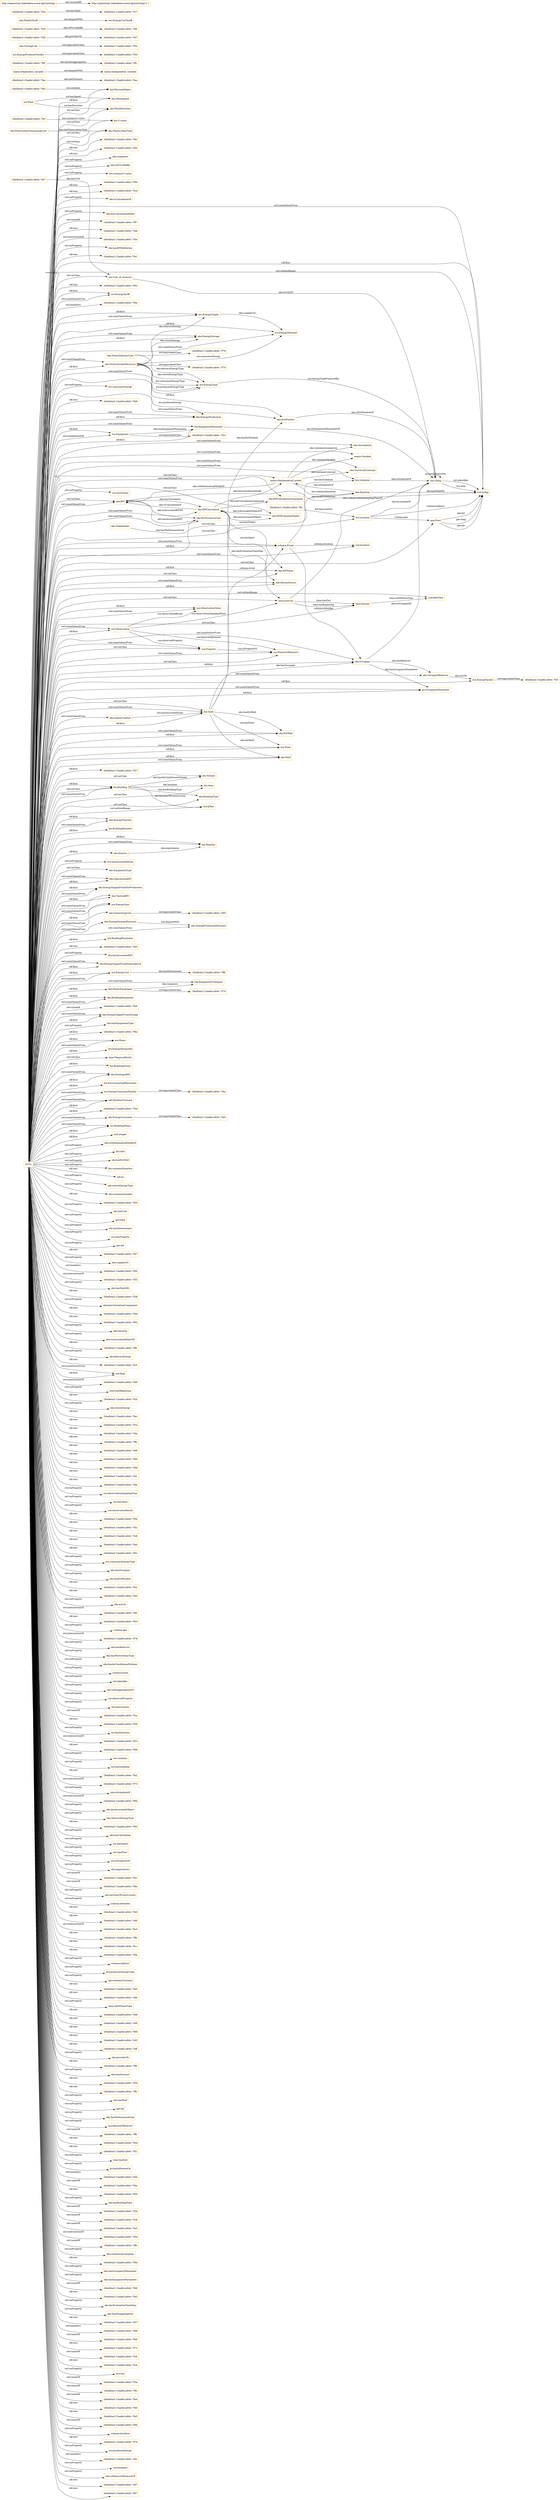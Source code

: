 digraph ar2dtool_diagram { 
rankdir=LR;
size="1501"
node [shape = rectangle, color="orange"]; "ero:EnergyTariff" "eko:Stakeholder" "-26edb4a3:15aa8e1a844:-7fea" "eko:PowerSystemResource" "-26edb4a3:15aa8e1a844:-7f37" "-26edb4a3:15aa8e1a844:-7f95" "bio:Volume" "eko:EnergyForecast" "eko:PhotovoltaicGeneratingUnit" "eko:KPICalculationComponent" "bio:BuildingElement" "-26edb4a3:15aa8e1a844:-7f3f" "-26edb4a3:15aa8e1a844:-7f70" "ero:EnergySupply" "mamo:Independent_variable" "eko:Assumption" "bio:Weather" "eko:KPI" "ssn:ObservationValue" "dul:PhysicalObject" "eko:Occupant" "eko:EquipmentType" "eko:KPIValue" "eko:EnergyStorage" "eko:PerformanceGoal" "eko:OperationalKPI" "eko:EnergySupplyFromSiteProduction" "eko:TacticalKPI" "eko:ExtWindow" "ero:EnergyGain" "eko:GeneratingUnit" "-26edb4a3:15aa8e1a844:-7f4a" "eko:EnergyDemandForecast" "time:Instant" "eko:ExtWall" "eko:District" "bio:BuildingParameter" "-26edb4a3:15aa8e1a844:-7ff1" "ero:EnergyProducerFacility" "-26edb4a3:15aa8e1a844:-7ff4" "eko:PowerDeliveryUnit" "wo:Wind" "eko:WindSpeed" "bio:Building" "-26edb4a3:15aa8e1a844:-7f5e" "eko:EnergyProduction" "om:Unit_of_measure" "schema:Event" "ero:EnergyType" "eko:EnergySupplyFromExternalGrid" "-26edb4a3:15aa8e1a844:-7ffc" "ero:EnergyDemand" "ero:EnergyCost" "eko:KPICalculation" "eko:PowerEquipment" "eko:BuildingEquipment" "eko:EnergyProductionForecast" "ero:Floor" "bio:U-value" "-26edb4a3:15aa8e1a844:-7fd7" "bio:Area" "eko:EnergySupplyFromStorage" "eko:UniversalConstant" "bio:Schedule" "eko:PhotovoltaicType" "eko:WindDirection" "-26edb4a3:15aa8e1a844:-7f6e" "-26edb4a3:15aa8e1a844:-7f79" "-26edb4a3:15aa8e1a844:-7fe4" "mamo:Variable" "-26edb4a3:15aa8e1a844:-7fdf" "ero:Room" "eko:DatumSource" "bio:EquipmentParameter" "owl:Thing" "-26edb4a3:15aa8e1a844:-7fd2" "eko:Roof" "ero:EnergyParameter" "ssn:Property" "eko:EquipmentContainer" "-26edb4a3:15aa8e1a844:-7f74" "time:TemporalEntity" "eko:BuildingType" "bio:BuildingStorey" "eko:OccupantBehavior" "eko:StrategicKPI" "ero:EnergyFacility" "bio:EnvironmentalParameter" "-26edb4a3:15aa8e1a844:-7fcf" "ero:EnergyConsumerFacility" "eko:IndoorComfort" "geo:Point" "eko:WeatherForecast" "ssn:FeatureOfInterest" "ero:EnergyCostTariff" "po:OccupancyParameter" "dct:Location" "-26edb4a3:15aa8e1a844:-7f2c" "-26edb4a3:15aa8e1a844:-7fe7" "eko:StoringUnit" "eko:Equation" "eko:KPIEvaluatedObject" "-26edb4a3:15aa8e1a844:-7fca" "-26edb4a3:15aa8e1a844:-7fee" "mamo:Mathematical_model" "eko:FeedInTariff" "-26edb4a3:15aa8e1a844:-7fa5" "-26edb4a3:15aa8e1a844:-7f3d" "ero:Equipment" "-26edb4a3:15aa8e1a844:-7ff8" "bio:Zone" "eko:EnergyConsumer" "-26edb4a3:15aa8e1a844:-7f33" "ssn:Observation" "ero:BuildingThing" "-26edb4a3:15aa8e1a844:-7fdb" "time:Interval" "mamo:Dependent_variable" ; /*classes style*/
	"ero:EnergyProducerFacility" -> "-26edb4a3:15aa8e1a844:-7f33" [ label = "owl:equivalentClass" ];
	"http://upmestam.linkeddata.es/em-kpi/ontology" -> "http://upmestam.linkeddata.es/em-kpi/ontology/1.1" [ label = "owl:versionIRI" ];
	"eko:PowerSystemResource" -> "-26edb4a3:15aa8e1a844:-7f70" [ label = "owl:equivalentClass" ];
	"eko:StoringUnit" -> "-26edb4a3:15aa8e1a844:-7f5e" [ label = "owl:equivalentClass" ];
	"eko:PowerEquipment" -> "-26edb4a3:15aa8e1a844:-7f74" [ label = "owl:equivalentClass" ];
	"NULL" -> "xsd:integer" [ label = "rdf:first" ];
	"NULL" -> "eko:isMathematicalModelOf" [ label = "owl:onProperty" ];
	"NULL" -> "time:Interval" [ label = "owl:onClass" ];
	"NULL" -> "dct:title" [ label = "owl:onProperty" ];
	"NULL" -> "eko:hasExtWall" [ label = "owl:onProperty" ];
	"NULL" -> "eko:WeatherForecast" [ label = "owl:someValuesFrom" ];
	"NULL" -> "bio:Weather" [ label = "rdf:first" ];
	"NULL" -> "eko:ExtWall" [ label = "owl:someValuesFrom" ];
	"NULL" -> "bio:Zone" [ label = "rdf:first" ];
	"NULL" -> "ero:Floor" [ label = "owl:someValuesFrom" ];
	"NULL" -> "bio:containsEquation" [ label = "owl:onProperty" ];
	"NULL" -> "rdf:nil" [ label = "rdf:rest" ];
	"NULL" -> "eko:storesEnergyType" [ label = "owl:onProperty" ];
	"NULL" -> "eko:containsVariable" [ label = "owl:onProperty" ];
	"NULL" -> "-26edb4a3:15aa8e1a844:-7f05" [ label = "rdf:rest" ];
	"NULL" -> "-26edb4a3:15aa8e1a844:-7f3d" [ label = "rdf:first" ];
	"NULL" -> "eko:Equation" [ label = "owl:onClass" ];
	"NULL" -> "eko:hasUnit" [ label = "owl:onProperty" ];
	"NULL" -> "ero:EnergyParameter" [ label = "rdf:first" ];
	"NULL" -> "geo:long" [ label = "owl:onProperty" ];
	"NULL" -> "eko:EnergySupplyFromSiteProduction" [ label = "rdf:first" ];
	"NULL" -> "eko:hasDeterminant" [ label = "owl:onProperty" ];
	"NULL" -> "eko:EnergyConsumer" [ label = "owl:someValuesFrom" ];
	"NULL" -> "ssn:hasProperty" [ label = "owl:onProperty" ];
	"NULL" -> "ero:Room" [ label = "rdf:first" ];
	"NULL" -> "geo:lat" [ label = "owl:onProperty" ];
	"NULL" -> "bio:U-value" [ label = "owl:onClass" ];
	"NULL" -> "-26edb4a3:15aa8e1a844:-7f47" [ label = "rdf:rest" ];
	"NULL" -> "eko:TacticalKPI" [ label = "rdf:first" ];
	"NULL" -> "eko:suppliesTo" [ label = "owl:onProperty" ];
	"NULL" -> "-26edb4a3:15aa8e1a844:-7f00" [ label = "owl:members" ];
	"NULL" -> "-26edb4a3:15aa8e1a844:-7f32" [ label = "owl:intersectionOf" ];
	"NULL" -> "eko:hasMathML" [ label = "owl:onProperty" ];
	"NULL" -> "ero:BuildingThing" [ label = "owl:someValuesFrom" ];
	"NULL" -> "-26edb4a3:15aa8e1a844:-7f38" [ label = "rdf:rest" ];
	"NULL" -> "bio:BuildingElement" [ label = "rdf:first" ];
	"NULL" -> "eko:hasCalculationComponent" [ label = "owl:onProperty" ];
	"NULL" -> "eko:EnergyProduction" [ label = "owl:someValuesFrom" ];
	"NULL" -> "-26edb4a3:15aa8e1a844:-7fd4" [ label = "rdf:rest" ];
	"NULL" -> "ero:Equipment" [ label = "owl:complementOf" ];
	"NULL" -> "-26edb4a3:15aa8e1a844:-7f65" [ label = "rdf:rest" ];
	"NULL" -> "eko:EnergyStorage" [ label = "rdf:first" ];
	"NULL" -> "eko:hasArea" [ label = "owl:onProperty" ];
	"NULL" -> "eko:isAssociatedObjectOf" [ label = "owl:onProperty" ];
	"NULL" -> "-26edb4a3:15aa8e1a844:-7ff5" [ label = "rdf:rest" ];
	"NULL" -> "eko:deliversEnergy" [ label = "owl:onProperty" ];
	"NULL" -> "ero:EnergyCost" [ label = "rdf:first" ];
	"NULL" -> "eko:StrategicKPI" [ label = "owl:someValuesFrom" ];
	"NULL" -> "-26edb4a3:15aa8e1a844:-7fc5" [ label = "rdf:rest" ];
	"NULL" -> "dul:PhysicalObject" [ label = "rdf:first" ];
	"NULL" -> "xsd:float" [ label = "owl:someValuesFrom" ];
	"NULL" -> "-26edb4a3:15aa8e1a844:-7f49" [ label = "owl:intersectionOf" ];
	"NULL" -> "xsd:float" [ label = "rdf:first" ];
	"NULL" -> "time:hasBeginning" [ label = "owl:onProperty" ];
	"NULL" -> "-26edb4a3:15aa8e1a844:-7fcb" [ label = "rdf:rest" ];
	"NULL" -> "eko:EnergyProduction" [ label = "rdf:first" ];
	"NULL" -> "eko:District" [ label = "rdf:first" ];
	"NULL" -> "eko:storesEnergy" [ label = "owl:onProperty" ];
	"NULL" -> "-26edb4a3:15aa8e1a844:-7f37" [ label = "rdf:first" ];
	"NULL" -> "eko:Occupant" [ label = "rdf:first" ];
	"NULL" -> "eko:PowerSystemResource" [ label = "owl:someValuesFrom" ];
	"NULL" -> "eko:WindSpeed" [ label = "owl:onClass" ];
	"NULL" -> "-26edb4a3:15aa8e1a844:-7fec" [ label = "rdf:rest" ];
	"NULL" -> "-26edb4a3:15aa8e1a844:-7f2a" [ label = "rdf:rest" ];
	"NULL" -> "ssn:FeatureOfInterest" [ label = "owl:onClass" ];
	"NULL" -> "-26edb4a3:15aa8e1a844:-7efa" [ label = "rdf:rest" ];
	"NULL" -> "-26edb4a3:15aa8e1a844:-7ffa" [ label = "rdf:rest" ];
	"NULL" -> "-26edb4a3:15aa8e1a844:-7ef8" [ label = "rdf:rest" ];
	"NULL" -> "-26edb4a3:15aa8e1a844:-7fd0" [ label = "rdf:rest" ];
	"NULL" -> "-26edb4a3:15aa8e1a844:-7fdd" [ label = "rdf:rest" ];
	"NULL" -> "-26edb4a3:15aa8e1a844:-7ef1" [ label = "rdf:rest" ];
	"NULL" -> "-26edb4a3:15aa8e1a844:-7efe" [ label = "rdf:rest" ];
	"NULL" -> "ssn:observationSamplingTime" [ label = "owl:onProperty" ];
	"NULL" -> "dul:hasValue" [ label = "owl:onProperty" ];
	"NULL" -> "ssn:observationResult" [ label = "owl:onProperty" ];
	"NULL" -> "-26edb4a3:15aa8e1a844:-7f5b" [ label = "rdf:rest" ];
	"NULL" -> "eko:PowerSystemResource" [ label = "rdf:first" ];
	"NULL" -> "eko:EnergySupplyFromExternalGrid" [ label = "owl:someValuesFrom" ];
	"NULL" -> "-26edb4a3:15aa8e1a844:-7f3c" [ label = "rdf:rest" ];
	"NULL" -> "-26edb4a3:15aa8e1a844:-7fc8" [ label = "rdf:rest" ];
	"NULL" -> "-26edb4a3:15aa8e1a844:-7feb" [ label = "rdf:rest" ];
	"NULL" -> "eko:EnergySupplyFromStorage" [ label = "owl:someValuesFrom" ];
	"NULL" -> "-26edb4a3:15aa8e1a844:-7f0c" [ label = "rdf:rest" ];
	"NULL" -> "ero:consumesEnergyType" [ label = "owl:onProperty" ];
	"NULL" -> "eko:hasOccupant" [ label = "owl:onProperty" ];
	"NULL" -> "eko:hasExtWindow" [ label = "owl:onProperty" ];
	"NULL" -> "geo:Point" [ label = "owl:onClass" ];
	"NULL" -> "eko:EnergyStorage" [ label = "owl:someValuesFrom" ];
	"NULL" -> "-26edb4a3:15aa8e1a844:-7fe2" [ label = "rdf:rest" ];
	"NULL" -> "-26edb4a3:15aa8e1a844:-7fef" [ label = "rdf:rest" ];
	"NULL" -> "eko:EquipmentContainer" [ label = "owl:someValuesFrom" ];
	"NULL" -> "dct:Location" [ label = "owl:onClass" ];
	"NULL" -> "eko:actsTo" [ label = "owl:onProperty" ];
	"NULL" -> "-26edb4a3:15aa8e1a844:-7f6f" [ label = "owl:intersectionOf" ];
	"NULL" -> "-26edb4a3:15aa8e1a844:-7f03" [ label = "rdf:rest" ];
	"NULL" -> "schema:geo" [ label = "owl:onProperty" ];
	"NULL" -> "-26edb4a3:15aa8e1a844:-7f78" [ label = "owl:intersectionOf" ];
	"NULL" -> "ero:EnergySupply" [ label = "owl:someValuesFrom" ];
	"NULL" -> "bio:EquipmentParameter" [ label = "rdf:first" ];
	"NULL" -> "eko:hasBehavior" [ label = "owl:onProperty" ];
	"NULL" -> "ssn:Observation" [ label = "rdf:first" ];
	"NULL" -> "ero:Floor" [ label = "rdf:first" ];
	"NULL" -> "eko:hasPhotovoltaicType" [ label = "owl:onProperty" ];
	"NULL" -> "eko:hasAirConditionedVolume" [ label = "owl:onProperty" ];
	"NULL" -> "schema:event" [ label = "owl:onProperty" ];
	"NULL" -> "dct:identifier" [ label = "owl:onProperty" ];
	"NULL" -> "ssn:Property" [ label = "owl:someValuesFrom" ];
	"NULL" -> "eko:isDisaggregationOf" [ label = "owl:onProperty" ];
	"NULL" -> "ssn:observedProperty" [ label = "owl:onProperty" ];
	"NULL" -> "dul:hasLocation" [ label = "owl:onProperty" ];
	"NULL" -> "-26edb4a3:15aa8e1a844:-7fce" [ label = "owl:unionOf" ];
	"NULL" -> "-26edb4a3:15aa8e1a844:-7f36" [ label = "rdf:rest" ];
	"NULL" -> "wo:hasDirection" [ label = "owl:onProperty" ];
	"NULL" -> "ero:EnergySupply" [ label = "rdf:first" ];
	"NULL" -> "xsd:string" [ label = "owl:someValuesFrom" ];
	"NULL" -> "-26edb4a3:15aa8e1a844:-7f53" [ label = "owl:intersectionOf" ];
	"NULL" -> "-26edb4a3:15aa8e1a844:-7f06" [ label = "rdf:rest" ];
	"NULL" -> "ero:contains" [ label = "owl:onProperty" ];
	"NULL" -> "bio:hasSchedule" [ label = "owl:onProperty" ];
	"NULL" -> "eko:Occupant" [ label = "owl:someValuesFrom" ];
	"NULL" -> "-26edb4a3:15aa8e1a844:-7fa2" [ label = "rdf:rest" ];
	"NULL" -> "-26edb4a3:15aa8e1a844:-7f73" [ label = "owl:intersectionOf" ];
	"NULL" -> "eko:isScheduleOf" [ label = "owl:onProperty" ];
	"NULL" -> "eko:KPI" [ label = "owl:onClass" ];
	"NULL" -> "eko:EnergyForecast" [ label = "rdf:first" ];
	"NULL" -> "ero:BuildingThing" [ label = "rdf:first" ];
	"NULL" -> "xsd:string" [ label = "rdf:first" ];
	"NULL" -> "eko:GeneratingUnit" [ label = "owl:someValuesFrom" ];
	"NULL" -> "-26edb4a3:15aa8e1a844:-7f94" [ label = "owl:intersectionOf" ];
	"NULL" -> "ssn:ObservationValue" [ label = "owl:someValuesFrom" ];
	"NULL" -> "eko:hasAssociatedObject" [ label = "owl:onProperty" ];
	"NULL" -> "eko:deliversEnergyType" [ label = "owl:onProperty" ];
	"NULL" -> "eko:ExtWindow" [ label = "rdf:first" ];
	"NULL" -> "eko:OperationalKPI" [ label = "owl:someValuesFrom" ];
	"NULL" -> "-26edb4a3:15aa8e1a844:-7f92" [ label = "rdf:rest" ];
	"NULL" -> "eko:PhotovoltaicType" [ label = "owl:onClass" ];
	"NULL" -> "ero:Equipment" [ label = "rdf:first" ];
	"NULL" -> "eko:hasCalculation" [ label = "owl:onProperty" ];
	"NULL" -> "wo:hasSpeed" [ label = "owl:onProperty" ];
	"NULL" -> "eko:Assumption" [ label = "owl:someValuesFrom" ];
	"NULL" -> "ero:EnergyConsumerFacility" [ label = "owl:someValuesFrom" ];
	"NULL" -> "ero:hasFloor" [ label = "owl:onProperty" ];
	"NULL" -> "ssn:isPropertyOf" [ label = "owl:onProperty" ];
	"NULL" -> "eko:experiences" [ label = "owl:onProperty" ];
	"NULL" -> "eko:KPICalculationComponent" [ label = "owl:someValuesFrom" ];
	"NULL" -> "-26edb4a3:15aa8e1a844:-7fd1" [ label = "owl:unionOf" ];
	"NULL" -> "-26edb4a3:15aa8e1a844:-7fde" [ label = "owl:unionOf" ];
	"NULL" -> "eko:hasYearOfConstruction" [ label = "owl:onProperty" ];
	"NULL" -> "schema:attendee" [ label = "owl:onProperty" ];
	"NULL" -> "ero:Room" [ label = "owl:someValuesFrom" ];
	"NULL" -> "-26edb4a3:15aa8e1a844:-7fd5" [ label = "rdf:rest" ];
	"NULL" -> "-26edb4a3:15aa8e1a844:-7ef6" [ label = "rdf:rest" ];
	"NULL" -> "-26edb4a3:15aa8e1a844:-7fa4" [ label = "owl:intersectionOf" ];
	"NULL" -> "po:OccupancyParameter" [ label = "owl:someValuesFrom" ];
	"NULL" -> "eko:IndoorComfort" [ label = "owl:someValuesFrom" ];
	"NULL" -> "-26edb4a3:15aa8e1a844:-7ff6" [ label = "rdf:rest" ];
	"NULL" -> "eko:EnergyProductionForecast" [ label = "owl:someValuesFrom" ];
	"NULL" -> "om:Unit_of_measure" [ label = "owl:onClass" ];
	"NULL" -> "eko:OperationalKPI" [ label = "rdf:first" ];
	"NULL" -> "eko:StrategicKPI" [ label = "rdf:first" ];
	"NULL" -> "time:Instant" [ label = "owl:onClass" ];
	"NULL" -> "-26edb4a3:15aa8e1a844:-7fcc" [ label = "rdf:rest" ];
	"NULL" -> "-26edb4a3:15aa8e1a844:-7f0a" [ label = "rdf:rest" ];
	"NULL" -> "schema:address" [ label = "owl:onProperty" ];
	"NULL" -> "eko:KPICalculation" [ label = "owl:someValuesFrom" ];
	"NULL" -> "eko:PerformanceGoal" [ label = "owl:someValuesFrom" ];
	"NULL" -> "-26edb4a3:15aa8e1a844:-7f6e" [ label = "rdf:first" ];
	"NULL" -> "ero:producesEnergyType" [ label = "owl:onProperty" ];
	"NULL" -> "eko:containsConstant" [ label = "owl:onProperty" ];
	"NULL" -> "-26edb4a3:15aa8e1a844:-7fe0" [ label = "rdf:rest" ];
	"NULL" -> "ero:EnergyDemand" [ label = "rdf:first" ];
	"NULL" -> "-26edb4a3:15aa8e1a844:-7efb" [ label = "rdf:rest" ];
	"NULL" -> "ero:EnergyFacility" [ label = "rdf:first" ];
	"NULL" -> "eko:WeatherForecast" [ label = "rdf:first" ];
	"NULL" -> "time:inXSDDateTime" [ label = "owl:onProperty" ];
	"NULL" -> "ero:EnergyGain" [ label = "owl:someValuesFrom" ];
	"NULL" -> "-26edb4a3:15aa8e1a844:-7fd8" [ label = "rdf:rest" ];
	"NULL" -> "eko:BuildingEquipment" [ label = "rdf:first" ];
	"NULL" -> "schema:Event" [ label = "rdf:first" ];
	"NULL" -> "-26edb4a3:15aa8e1a844:-7ef9" [ label = "rdf:rest" ];
	"NULL" -> "-26edb4a3:15aa8e1a844:-7f69" [ label = "rdf:rest" ];
	"NULL" -> "eko:ExtWall" [ label = "rdf:first" ];
	"NULL" -> "ssn:ObservationValue" [ label = "rdf:first" ];
	"NULL" -> "-26edb4a3:15aa8e1a844:-7ef2" [ label = "rdf:rest" ];
	"NULL" -> "-26edb4a3:15aa8e1a844:-7eff" [ label = "rdf:rest" ];
	"NULL" -> "eko:providesTo" [ label = "owl:onProperty" ];
	"NULL" -> "-26edb4a3:15aa8e1a844:-7ff9" [ label = "rdf:rest" ];
	"NULL" -> "mamo:Variable" [ label = "owl:someValuesFrom" ];
	"NULL" -> "bio:BuildingParameter" [ label = "rdf:first" ];
	"NULL" -> "eko:hasForecast" [ label = "owl:onProperty" ];
	"NULL" -> "-26edb4a3:15aa8e1a844:-7f30" [ label = "rdf:rest" ];
	"NULL" -> "-26edb4a3:15aa8e1a844:-7ff2" [ label = "rdf:rest" ];
	"NULL" -> "eko:hasRoof" [ label = "owl:onProperty" ];
	"NULL" -> "geo:alt" [ label = "owl:onProperty" ];
	"NULL" -> "eko:hasPerformanceGoal" [ label = "owl:onProperty" ];
	"NULL" -> "eko:BuildingType" [ label = "owl:onClass" ];
	"NULL" -> "ssn:featureOfInterest" [ label = "owl:onProperty" ];
	"NULL" -> "-26edb4a3:15aa8e1a844:-7ffb" [ label = "owl:unionOf" ];
	"NULL" -> "eko:OccupantBehavior" [ label = "owl:someValuesFrom" ];
	"NULL" -> "eko:WindDirection" [ label = "owl:onClass" ];
	"NULL" -> "-26edb4a3:15aa8e1a844:-7f0d" [ label = "rdf:rest" ];
	"NULL" -> "-26edb4a3:15aa8e1a844:-7f51" [ label = "rdf:rest" ];
	"NULL" -> "time:hasEnd" [ label = "owl:onProperty" ];
	"NULL" -> "po:hasInfluenceOn" [ label = "owl:onProperty" ];
	"NULL" -> "-26edb4a3:15aa8e1a844:-7ef4" [ label = "owl:members" ];
	"NULL" -> "-26edb4a3:15aa8e1a844:-7fda" [ label = "owl:unionOf" ];
	"NULL" -> "ero:EnergyType" [ label = "owl:someValuesFrom" ];
	"NULL" -> "ero:EnergyGain" [ label = "rdf:first" ];
	"NULL" -> "eko:Roof" [ label = "rdf:first" ];
	"NULL" -> "eko:ExtWindow" [ label = "owl:someValuesFrom" ];
	"NULL" -> "-26edb4a3:15aa8e1a844:-7f04" [ label = "rdf:rest" ];
	"NULL" -> "eko:hasBuildingType" [ label = "owl:onProperty" ];
	"NULL" -> "ssn:Property" [ label = "owl:onClass" ];
	"NULL" -> "time:TemporalEntity" [ label = "owl:onClass" ];
	"NULL" -> "eko:Roof" [ label = "owl:someValuesFrom" ];
	"NULL" -> "-26edb4a3:15aa8e1a844:-7f2b" [ label = "owl:unionOf" ];
	"NULL" -> "-26edb4a3:15aa8e1a844:-7fc9" [ label = "owl:unionOf" ];
	"NULL" -> "eko:EnergyDemandForecast" [ label = "owl:someValuesFrom" ];
	"NULL" -> "-26edb4a3:15aa8e1a844:-7fe3" [ label = "owl:unionOf" ];
	"NULL" -> "xsd:duration" [ label = "owl:someValuesFrom" ];
	"NULL" -> "mamo:Mathematical_model" [ label = "owl:onClass" ];
	"NULL" -> "-26edb4a3:15aa8e1a844:-7f5d" [ label = "owl:intersectionOf" ];
	"NULL" -> "-26edb4a3:15aa8e1a844:-7ff0" [ label = "owl:unionOf" ];
	"NULL" -> "eko:DatumSource" [ label = "rdf:first" ];
	"NULL" -> "eko:containsAssumption" [ label = "owl:onProperty" ];
	"NULL" -> "eko:PowerEquipment" [ label = "rdf:first" ];
	"NULL" -> "eko:EnergySupplyFromStorage" [ label = "rdf:first" ];
	"NULL" -> "bio:Area" [ label = "owl:onClass" ];
	"NULL" -> "-26edb4a3:15aa8e1a844:-7f6d" [ label = "rdf:rest" ];
	"NULL" -> "schema:Event" [ label = "owl:someValuesFrom" ];
	"NULL" -> "eko:hasOccupancyParameter" [ label = "owl:onProperty" ];
	"NULL" -> "eko:EnergySupplyFromSiteProduction" [ label = "owl:someValuesFrom" ];
	"NULL" -> "eko:hasEquipmentParameter" [ label = "owl:onProperty" ];
	"NULL" -> "-26edb4a3:15aa8e1a844:-7fd6" [ label = "owl:unionOf" ];
	"NULL" -> "bio:Volume" [ label = "owl:onClass" ];
	"NULL" -> "-26edb4a3:15aa8e1a844:-7fd3" [ label = "rdf:rest" ];
	"NULL" -> "eko:EnergyForecast" [ label = "owl:someValuesFrom" ];
	"NULL" -> "eko:hasEvaluationTimeStep" [ label = "owl:onProperty" ];
	"NULL" -> "bio:Building" [ label = "owl:someValuesFrom" ];
	"NULL" -> "eko:hasDisaggregation" [ label = "owl:onProperty" ];
	"NULL" -> "-26edb4a3:15aa8e1a844:-7f07" [ label = "rdf:rest" ];
	"NULL" -> "eko:KPIValue" [ label = "rdf:first" ];
	"NULL" -> "ero:EnergyTariff" [ label = "rdf:first" ];
	"NULL" -> "-26edb4a3:15aa8e1a844:-7f08" [ label = "owl:members" ];
	"NULL" -> "bio:Weather" [ label = "owl:someValuesFrom" ];
	"NULL" -> "-26edb4a3:15aa8e1a844:-7fe6" [ label = "owl:unionOf" ];
	"NULL" -> "-26edb4a3:15aa8e1a844:-7f72" [ label = "rdf:rest" ];
	"NULL" -> "-26edb4a3:15aa8e1a844:-7fc6" [ label = "owl:unionOf" ];
	"NULL" -> "-26edb4a3:15aa8e1a844:-7fc4" [ label = "rdf:rest" ];
	"NULL" -> "ero:isIn" [ label = "owl:onProperty" ];
	"NULL" -> "-26edb4a3:15aa8e1a844:-7f3a" [ label = "owl:unionOf" ];
	"NULL" -> "-26edb4a3:15aa8e1a844:-7ff3" [ label = "owl:unionOf" ];
	"NULL" -> "eko:KPIValue" [ label = "owl:onClass" ];
	"NULL" -> "eko:KPI" [ label = "owl:someValuesFrom" ];
	"NULL" -> "-26edb4a3:15aa8e1a844:-7fed" [ label = "owl:unionOf" ];
	"NULL" -> "bio:Zone" [ label = "owl:onClass" ];
	"NULL" -> "-26edb4a3:15aa8e1a844:-7f4f" [ label = "rdf:rest" ];
	"NULL" -> "bio:Building" [ label = "rdf:first" ];
	"NULL" -> "-26edb4a3:15aa8e1a844:-7fe5" [ label = "rdf:rest" ];
	"NULL" -> "-26edb4a3:15aa8e1a844:-7f6b" [ label = "owl:unionOf" ];
	"NULL" -> "schema:duration" [ label = "owl:onProperty" ];
	"NULL" -> "-26edb4a3:15aa8e1a844:-7f76" [ label = "rdf:rest" ];
	"NULL" -> "ero:producesEnergy" [ label = "owl:onProperty" ];
	"NULL" -> "eko:UniversalConstant" [ label = "owl:someValuesFrom" ];
	"NULL" -> "-26edb4a3:15aa8e1a844:-7efc" [ label = "owl:members" ];
	"NULL" -> "ero:EnergyCost" [ label = "owl:someValuesFrom" ];
	"NULL" -> "ssn:hasInput" [ label = "owl:onProperty" ];
	"NULL" -> "eko:KPIEvaluatedObject" [ label = "owl:onClass" ];
	"NULL" -> "xsd:dateTime" [ label = "owl:onDataRange" ];
	"NULL" -> "eko:isFeatureOfInterestOf" [ label = "owl:onProperty" ];
	"NULL" -> "-26edb4a3:15aa8e1a844:-7ef7" [ label = "rdf:rest" ];
	"NULL" -> "-26edb4a3:15aa8e1a844:-7f67" [ label = "rdf:rest" ];
	"NULL" -> "ero:EnergyDemand" [ label = "owl:someValuesFrom" ];
	"NULL" -> "eko:TacticalKPI" [ label = "owl:someValuesFrom" ];
	"NULL" -> "-26edb4a3:15aa8e1a844:-7fdc" [ label = "rdf:rest" ];
	"NULL" -> "-26edb4a3:15aa8e1a844:-7ef0" [ label = "rdf:rest" ];
	"NULL" -> "eko:composes" [ label = "owl:onProperty" ];
	"NULL" -> "ssn:Observation" [ label = "owl:someValuesFrom" ];
	"NULL" -> "eko:isProvidedBy" [ label = "owl:onProperty" ];
	"NULL" -> "eko:DatumSource" [ label = "owl:someValuesFrom" ];
	"NULL" -> "bio:containsU-value" [ label = "owl:onProperty" ];
	"NULL" -> "eko:BuildingEquipment" [ label = "owl:someValuesFrom" ];
	"NULL" -> "-26edb4a3:15aa8e1a844:-7fcd" [ label = "rdf:rest" ];
	"NULL" -> "-26edb4a3:15aa8e1a844:-7f0b" [ label = "rdf:rest" ];
	"NULL" -> "eko:isCalculationOf" [ label = "owl:onProperty" ];
	"NULL" -> "eko:hasCalculationModel" [ label = "owl:onProperty" ];
	"NULL" -> "-26edb4a3:15aa8e1a844:-7ff7" [ label = "owl:unionOf" ];
	"NULL" -> "bio:BuildingStorey" [ label = "rdf:first" ];
	"NULL" -> "-26edb4a3:15aa8e1a844:-7fe8" [ label = "rdf:rest" ];
	"NULL" -> "eko:hasKPIDefinition" [ label = "owl:onProperty" ];
	"NULL" -> "eko:EquipmentType" [ label = "owl:onClass" ];
	"NULL" -> "-26edb4a3:15aa8e1a844:-7f3e" [ label = "owl:intersectionOf" ];
	"NULL" -> "bio:EquipmentParameter" [ label = "owl:someValuesFrom" ];
	"NULL" -> "bio:EnvironmentalParameter" [ label = "rdf:first" ];
	"NULL" -> "-26edb4a3:15aa8e1a844:-7fe1" [ label = "rdf:rest" ];
	"NULL" -> "po:OccupancyParameter" [ label = "rdf:first" ];
	"NULL" -> "eko:EnergySupplyFromExternalGrid" [ label = "rdf:first" ];
	"NULL" -> "ero:EnergyTariff" [ label = "owl:someValuesFrom" ];
	"NULL" -> "-26edb4a3:15aa8e1a844:-7f02" [ label = "rdf:rest" ];
	"NULL" -> "-26edb4a3:15aa8e1a844:-7f0e" [ label = "owl:members" ];
	"NULL" -> "ero:consumesEnergy" [ label = "owl:onProperty" ];
	"NULL" -> "bio:Schedule" [ label = "owl:someValuesFrom" ];
	"NULL" -> "-26edb4a3:15aa8e1a844:-7fd9" [ label = "rdf:rest" ];
	"NULL" -> "ssn:hasOutput" [ label = "owl:onProperty" ];
	"NULL" -> "bio:Building" [ label = "owl:onClass" ];
	"NULL" -> "ssn:FeatureOfInterest" [ label = "owl:someValuesFrom" ];
	"NULL" -> "xsd:string" [ label = "owl:onDataRange" ];
	"NULL" -> "xsd:gYear" [ label = "owl:onDataRange" ];
	"NULL" -> "ero:hasAssociatedZone" [ label = "owl:onProperty" ];
	"NULL" -> "-26edb4a3:15aa8e1a844:-7ef3" [ label = "rdf:rest" ];
	"NULL" -> "eko:hasAssociatedKPI" [ label = "owl:onProperty" ];
	"NULL" -> "-26edb4a3:15aa8e1a844:-7fe9" [ label = "owl:unionOf" ];
	"NULL" -> "bio:Zone" [ label = "owl:someValuesFrom" ];
	"NULL" -> "eko:hasEquipmentType" [ label = "owl:onProperty" ];
	"eko:EnergyDemandForecast" -> "eko:EnergyProductionForecast" [ label = "owl:disjointWith" ];
	"ero:EnergyFacility" -> "-26edb4a3:15aa8e1a844:-7f3f" [ label = "owl:equivalentClass" ];
	"eko:PowerDeliveryUnit" -> "-26edb4a3:15aa8e1a844:-7f79" [ label = "owl:equivalentClass" ];
	"eko:EnergyConsumer" -> "-26edb4a3:15aa8e1a844:-7fa5" [ label = "owl:equivalentClass" ];
	"ero:EnergyConsumerFacility" -> "-26edb4a3:15aa8e1a844:-7f4a" [ label = "owl:equivalentClass" ];
	"eko:GeneratingUnit" -> "-26edb4a3:15aa8e1a844:-7f95" [ label = "owl:equivalentClass" ];
	"eko:FeedInTariff" -> "ero:EnergyCostTariff" [ label = "owl:disjointWith" ];
	"mamo:Dependent_variable" -> "mamo:Independent_variable" [ label = "owl:disjointWith" ];
	"ero:Equipment" -> "-26edb4a3:15aa8e1a844:-7f2c" [ label = "owl:equivalentClass" ];
	"eko:KPI" -> "eko:KPICalculation" [ label = "eko:hasCalculation" ];
	"eko:KPICalculation" -> "mamo:Mathematical_model" [ label = "eko:hasCalculationModel" ];
	"schema:Event" -> "xsd:duration" [ label = "schema:duration" ];
	"eko:ExtWindow" -> "owl:Thing" [ label = "eko:isExtWindowOf" ];
	"eko:KPICalculation" -> "eko:KPIValue" [ label = "ssn:hasOutput" ];
	"eko:KPICalculation" -> "eko:DatumSource" [ label = "ssn:hasInput" ];
	"eko:PowerSystemResource" -> "ero:EnergyDemand" [ label = "ero:consumesEnergy" ];
	"eko:Occupant" -> "po:OccupancyParameter" [ label = "eko:hasOccupancyParameter" ];
	"eko:OccupantBehavior" -> "ero:EnergyFacility" [ label = "eko:actsTo" ];
	"bio:Zone" -> "eko:Roof" [ label = "eko:hasRoof" ];
	"eko:KPICalculation" -> "eko:KPI" [ label = "eko:isCalculationOf" ];
	"ero:EnergyType" -> "owl:Thing" [ label = "ero:energyTypeProducedBy" ];
	"eko:PowerSystemResource" -> "eko:EnergyStorage" [ label = "eko:storesEnergy" ];
	"bio:Building" -> "xsd:gYear" [ label = "eko:hasYearOfConstruction" ];
	"dct:Location" -> "owl:Thing" [ label = "dul:isLocationOf" ];
	"owl:Thing" -> "xsd:string" [ label = "dct:identifier" ];
	"eko:Equation" -> "mamo:Mathematical_model" [ label = "eko:isEquationOf" ];
	"ssn:Observation" -> "ssn:FeatureOfInterest" [ label = "ssn:featureOfInterest" ];
	"-26edb4a3:15aa8e1a844:-7fdb" -> "-26edb4a3:15aa8e1a844:-7fd7" [ label = "eko:providesTo" ];
	"ero:EnergyCost" -> "-26edb4a3:15aa8e1a844:-7ff8" [ label = "eko:hasDeterminant" ];
	"mamo:Mathematical_model" -> "eko:KPI" [ label = "eko:isMathematicalModelOf" ];
	"eko:KPICalculation" -> "eko:KPIEvaluatedObject" [ label = "eko:hasAssociatedObject" ];
	"ero:EnergySupply" -> "ero:EnergyDemand" [ label = "eko:suppliesTo" ];
	"eko:KPICalculation" -> "eko:KPICalculationComponent" [ label = "eko:hasCalculationComponent" ];
	"mamo:Mathematical_model" -> "mamo:Variable" [ label = "eko:containsVariable" ];
	"time:Interval" -> "owl:Thing" [ label = "eko:isObservationSamplingTimeOf" ];
	"dct:Location" -> "xsd:string" [ label = "schema:address" ];
	"eko:Equation" -> "xsd:string" [ label = "eko:hasMathML" ];
	"eko:IndoorComfort" -> "bio:Zone" [ label = "ero:hasAssociatedZone" ];
	"-26edb4a3:15aa8e1a844:-7fee" -> "-26edb4a3:15aa8e1a844:-7fea" [ label = "eko:hasForecast" ];
	"ero:Equipment" -> "bio:EquipmentParameter" [ label = "eko:hasEquipmentParameter" ];
	"time:Instant" -> "xsd:dateTime" [ label = "time:inXSDDateTime" ];
	"owl:Thing" -> "xsd:string" [ label = "dct:title" ];
	"wo:Wind" -> "eko:WindDirection" [ label = "wo:hasDirection" ];
	"eko:Occupant" -> "eko:OccupantBehavior" [ label = "eko:hasBehavior" ];
	"time:Interval" -> "time:Instant" [ label = "time:hasEnd" ];
	"dct:Location" -> "geo:Point" [ label = "schema:geo" ];
	"schema:Event" -> "eko:Occupant" [ label = "schema:attendee" ];
	"eko:PowerSystemResource" -> "ero:EnergyType" [ label = "eko:storesEnergyType" ];
	"ssn:Observation" -> "time:Interval" [ label = "ssn:observationSamplingTime" ];
	"ssn:Observation" -> "ssn:ObservationValue" [ label = "ssn:observationResult" ];
	"eko:Stakeholder" -> "eko:PerformanceGoal" [ label = "eko:hasPerformanceGoal" ];
	"bio:Building" -> "bio:Area" [ label = "eko:hasArea" ];
	"ssn:Observation" -> "ssn:Property" [ label = "ssn:observedProperty" ];
	"geo:Point" -> "xsd:string" [ label = "geo:lat" ];
	"bio:Zone" -> "eko:Occupant" [ label = "eko:hasOccupant" ];
	"bio:Zone" -> "ero:Floor" [ label = "ero:hasFloor" ];
	"eko:PowerSystemResource" -> "eko:EnergyProduction" [ label = "ero:producesEnergy" ];
	"ssn:Property" -> "ssn:FeatureOfInterest" [ label = "ssn:isPropertyOf" ];
	"mamo:Mathematical_model" -> "eko:Assumption" [ label = "eko:containsAssumption" ];
	"time:Interval" -> "time:Instant" [ label = "time:hasBeginning" ];
	"wo:Wind" -> "eko:WindSpeed" [ label = "wo:hasSpeed" ];
	"schema:Event" -> "bio:Schedule" [ label = "bio:hasSchedule" ];
	"eko:KPIEvaluatedObject" -> "eko:KPICalculation" [ label = "eko:isAssociatedObjectOf" ];
	"eko:PhotovoltaicGeneratingUnit" -> "eko:PhotovoltaicType" [ label = "eko:hasPhotovoltaicType" ];
	"eko:Occupant" -> "owl:Thing" [ label = "eko:isOccupantOf" ];
	"eko:PowerSystemResource" -> "ero:EnergyType" [ label = "ero:consumesEnergyType" ];
	"-26edb4a3:15aa8e1a844:-7ffc" -> "dct:Location" [ label = "dul:hasLocation" ];
	"eko:PowerSystemResource" -> "ero:EnergySupply" [ label = "eko:deliversEnergy" ];
	"geo:Point" -> "xsd:string" [ label = "geo:long" ];
	"bio:Building" -> "eko:BuildingType" [ label = "eko:hasBuildingType" ];
	"geo:Point" -> "xsd:string" [ label = "geo:alt" ];
	"owl:Thing" -> "owl:Thing" [ label = "po:hasInfluenceOn" ];
	"bio:Zone" -> "eko:ExtWall" [ label = "eko:hasExtWall" ];
	"eko:KPI" -> "eko:PerformanceGoal" [ label = "eko:isAssociatedKPIOf" ];
	"eko:PowerEquipment" -> "eko:EquipmentContainer" [ label = "eko:composes" ];
	"eko:KPI" -> "xsd:string" [ label = "eko:hasKPIDefinition" ];
	"mamo:Mathematical_model" -> "eko:Equation" [ label = "bio:containsEquation" ];
	"eko:PowerDeliveryUnit" -> "ero:EnergyType" [ label = "eko:deliversEnergyType" ];
	"bio:Zone" -> "schema:Event" [ label = "schema:event" ];
	"bio:Schedule" -> "owl:Thing" [ label = "eko:isScheduleOf" ];
	"-26edb4a3:15aa8e1a844:-7fca" -> "-26edb4a3:15aa8e1a844:-7fc7" [ label = "dul:hasValue" ];
	"-26edb4a3:15aa8e1a844:-7fe7" -> "om:Unit_of_measure" [ label = "eko:hasUnit" ];
	"-26edb4a3:15aa8e1a844:-7fcf" -> "bio:U-value" [ label = "bio:containsU-value" ];
	"bio:Building" -> "bio:Volume" [ label = "eko:hasAirConditionedVolume" ];
	"eko:PowerSystemResource" -> "ero:EnergyType" [ label = "ero:producesEnergyType" ];
	"mamo:Mathematical_model" -> "eko:UniversalConstant" [ label = "eko:containsConstant" ];
	"bio:EquipmentParameter" -> "owl:Thing" [ label = "bio:isEquipmentParameterOf" ];
	"-26edb4a3:15aa8e1a844:-7ff4" -> "-26edb4a3:15aa8e1a844:-7ff1" [ label = "eko:hasDisaggregation" ];
	"bio:Zone" -> "eko:ExtWindow" [ label = "eko:hasExtWindow" ];
	"eko:PerformanceGoal" -> "eko:KPI" [ label = "eko:hasAssociatedKPI" ];
	"om:Unit_of_measure" -> "owl:Thing" [ label = "eko:isUnitOf" ];
	"eko:District" -> "bio:Weather" [ label = "eko:experiences" ];
	"-26edb4a3:15aa8e1a844:-7fe4" -> "-26edb4a3:15aa8e1a844:-7fdf" [ label = "eko:isProvidedBy" ];
	"eko:KPICalculation" -> "time:Interval" [ label = "eko:hasEvaluationTimeStep" ];
	"-26edb4a3:15aa8e1a844:-7fd2" -> "dul:PhysicalObject" [ label = "ero:contains" ];

}
